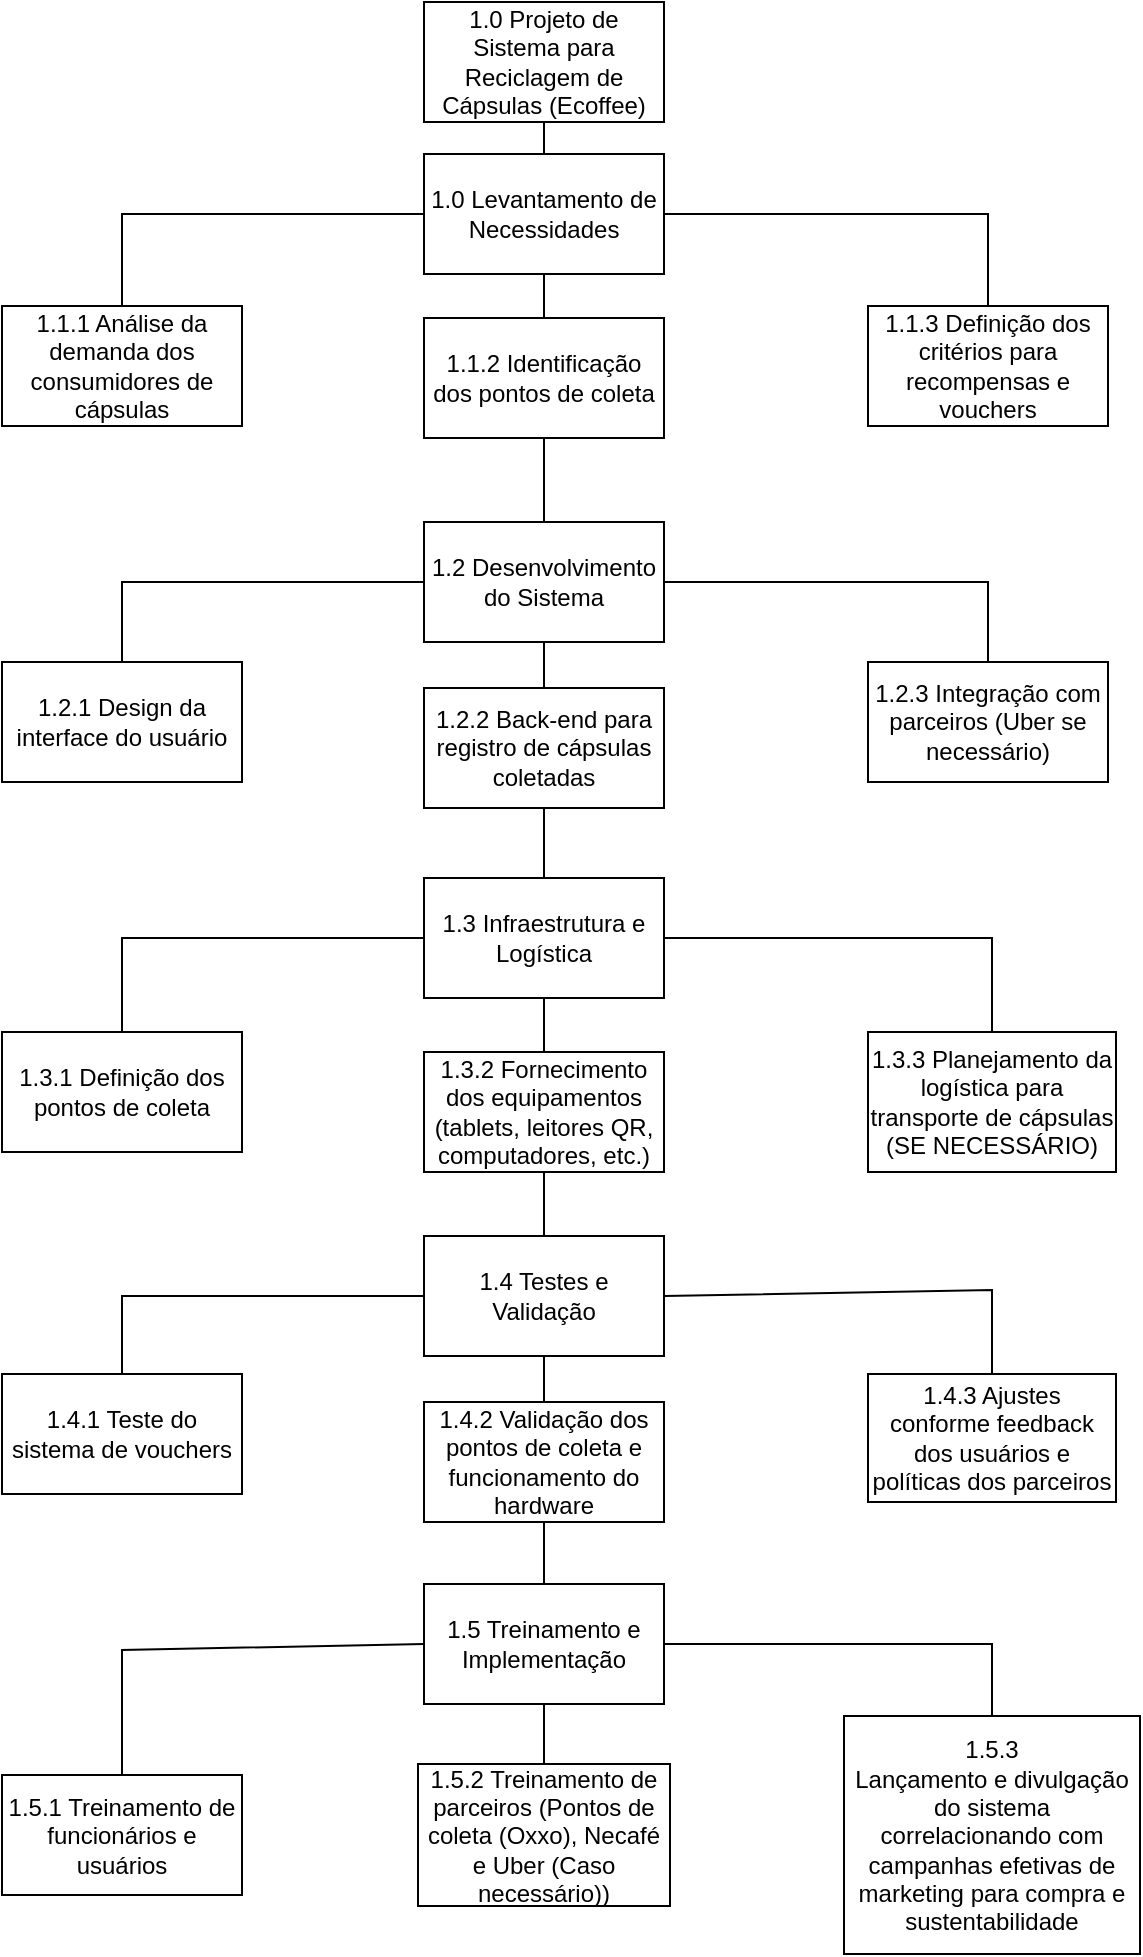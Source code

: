 <mxfile version="26.0.13">
  <diagram name="Página-1" id="lE2bsjMeWH7Ai2hMpkL_">
    <mxGraphModel dx="2087" dy="1367" grid="0" gridSize="10" guides="1" tooltips="1" connect="1" arrows="0" fold="1" page="0" pageScale="1" pageWidth="827" pageHeight="1169" math="0" shadow="0">
      <root>
        <mxCell id="0" />
        <mxCell id="1" parent="0" />
        <mxCell id="qWBX1nw5nNgjJxwkkeQn-27" style="edgeStyle=none;shape=connector;curved=0;rounded=0;orthogonalLoop=1;jettySize=auto;html=1;exitX=0.5;exitY=1;exitDx=0;exitDy=0;entryX=0.5;entryY=0;entryDx=0;entryDy=0;shadow=0;strokeColor=default;align=center;verticalAlign=middle;fontFamily=Helvetica;fontSize=12;fontColor=default;labelBackgroundColor=default;endArrow=none;flowAnimation=0;startFill=0;" edge="1" parent="1" source="qWBX1nw5nNgjJxwkkeQn-1" target="qWBX1nw5nNgjJxwkkeQn-2">
          <mxGeometry relative="1" as="geometry" />
        </mxCell>
        <mxCell id="qWBX1nw5nNgjJxwkkeQn-1" value="1.0 Projeto de Sistema para Reciclagem de Cápsulas (Ecoffee)" style="rounded=0;whiteSpace=wrap;html=1;strokeColor=default;" vertex="1" parent="1">
          <mxGeometry x="137" y="-127" width="120" height="60" as="geometry" />
        </mxCell>
        <mxCell id="qWBX1nw5nNgjJxwkkeQn-28" style="edgeStyle=none;shape=connector;curved=0;rounded=0;orthogonalLoop=1;jettySize=auto;html=1;exitX=0.5;exitY=1;exitDx=0;exitDy=0;entryX=0.5;entryY=0;entryDx=0;entryDy=0;shadow=0;strokeColor=default;align=center;verticalAlign=middle;fontFamily=Helvetica;fontSize=12;fontColor=default;labelBackgroundColor=default;endArrow=none;flowAnimation=0;startFill=0;" edge="1" parent="1" source="qWBX1nw5nNgjJxwkkeQn-2" target="qWBX1nw5nNgjJxwkkeQn-4">
          <mxGeometry relative="1" as="geometry" />
        </mxCell>
        <mxCell id="qWBX1nw5nNgjJxwkkeQn-29" style="edgeStyle=none;shape=connector;curved=0;rounded=0;orthogonalLoop=1;jettySize=auto;html=1;exitX=1;exitY=0.5;exitDx=0;exitDy=0;entryX=0.5;entryY=0;entryDx=0;entryDy=0;shadow=0;strokeColor=default;align=center;verticalAlign=middle;fontFamily=Helvetica;fontSize=12;fontColor=default;labelBackgroundColor=default;endArrow=none;flowAnimation=0;startFill=0;" edge="1" parent="1" source="qWBX1nw5nNgjJxwkkeQn-2" target="qWBX1nw5nNgjJxwkkeQn-5">
          <mxGeometry relative="1" as="geometry">
            <Array as="points">
              <mxPoint x="419" y="-21" />
            </Array>
          </mxGeometry>
        </mxCell>
        <mxCell id="qWBX1nw5nNgjJxwkkeQn-30" style="edgeStyle=none;shape=connector;curved=0;rounded=0;orthogonalLoop=1;jettySize=auto;html=1;exitX=0;exitY=0.5;exitDx=0;exitDy=0;entryX=0.5;entryY=0;entryDx=0;entryDy=0;shadow=0;strokeColor=default;align=center;verticalAlign=middle;fontFamily=Helvetica;fontSize=12;fontColor=default;labelBackgroundColor=default;endArrow=none;flowAnimation=0;startFill=0;" edge="1" parent="1" source="qWBX1nw5nNgjJxwkkeQn-2" target="qWBX1nw5nNgjJxwkkeQn-3">
          <mxGeometry relative="1" as="geometry">
            <Array as="points">
              <mxPoint x="-14" y="-21" />
            </Array>
          </mxGeometry>
        </mxCell>
        <mxCell id="qWBX1nw5nNgjJxwkkeQn-2" value="1.0 Levantamento de Necessidades" style="rounded=0;whiteSpace=wrap;html=1;" vertex="1" parent="1">
          <mxGeometry x="137" y="-51" width="120" height="60" as="geometry" />
        </mxCell>
        <mxCell id="qWBX1nw5nNgjJxwkkeQn-3" value="1.1.1 Análise da demanda dos consumidores de cápsulas" style="rounded=0;whiteSpace=wrap;html=1;" vertex="1" parent="1">
          <mxGeometry x="-74" y="25" width="120" height="60" as="geometry" />
        </mxCell>
        <mxCell id="qWBX1nw5nNgjJxwkkeQn-31" style="edgeStyle=none;shape=connector;curved=0;rounded=0;orthogonalLoop=1;jettySize=auto;html=1;exitX=0.5;exitY=1;exitDx=0;exitDy=0;entryX=0.5;entryY=0;entryDx=0;entryDy=0;shadow=0;strokeColor=default;align=center;verticalAlign=middle;fontFamily=Helvetica;fontSize=12;fontColor=default;labelBackgroundColor=default;endArrow=none;flowAnimation=0;startFill=0;" edge="1" parent="1" source="qWBX1nw5nNgjJxwkkeQn-4" target="qWBX1nw5nNgjJxwkkeQn-6">
          <mxGeometry relative="1" as="geometry" />
        </mxCell>
        <mxCell id="qWBX1nw5nNgjJxwkkeQn-4" value="1.1.2 Identificação dos pontos de coleta" style="rounded=0;whiteSpace=wrap;html=1;" vertex="1" parent="1">
          <mxGeometry x="137" y="31" width="120" height="60" as="geometry" />
        </mxCell>
        <mxCell id="qWBX1nw5nNgjJxwkkeQn-5" value="1.1.3 Definição dos critérios para recompensas e vouchers" style="rounded=0;whiteSpace=wrap;html=1;" vertex="1" parent="1">
          <mxGeometry x="359" y="25" width="120" height="60" as="geometry" />
        </mxCell>
        <mxCell id="qWBX1nw5nNgjJxwkkeQn-32" style="edgeStyle=none;shape=connector;curved=0;rounded=0;orthogonalLoop=1;jettySize=auto;html=1;exitX=1;exitY=0.5;exitDx=0;exitDy=0;entryX=0.5;entryY=0;entryDx=0;entryDy=0;shadow=0;strokeColor=default;align=center;verticalAlign=middle;fontFamily=Helvetica;fontSize=12;fontColor=default;labelBackgroundColor=default;endArrow=none;flowAnimation=0;startFill=0;" edge="1" parent="1" source="qWBX1nw5nNgjJxwkkeQn-6" target="qWBX1nw5nNgjJxwkkeQn-9">
          <mxGeometry relative="1" as="geometry">
            <Array as="points">
              <mxPoint x="419" y="163" />
            </Array>
          </mxGeometry>
        </mxCell>
        <mxCell id="qWBX1nw5nNgjJxwkkeQn-33" style="edgeStyle=none;shape=connector;curved=0;rounded=0;orthogonalLoop=1;jettySize=auto;html=1;exitX=0;exitY=0.5;exitDx=0;exitDy=0;entryX=0.5;entryY=0;entryDx=0;entryDy=0;shadow=0;strokeColor=default;align=center;verticalAlign=middle;fontFamily=Helvetica;fontSize=12;fontColor=default;labelBackgroundColor=default;endArrow=none;flowAnimation=0;startFill=0;" edge="1" parent="1" source="qWBX1nw5nNgjJxwkkeQn-6" target="qWBX1nw5nNgjJxwkkeQn-7">
          <mxGeometry relative="1" as="geometry">
            <Array as="points">
              <mxPoint x="-14" y="163" />
            </Array>
          </mxGeometry>
        </mxCell>
        <mxCell id="qWBX1nw5nNgjJxwkkeQn-34" style="edgeStyle=none;shape=connector;curved=0;rounded=0;orthogonalLoop=1;jettySize=auto;html=1;exitX=0.5;exitY=1;exitDx=0;exitDy=0;entryX=0.5;entryY=0;entryDx=0;entryDy=0;shadow=0;strokeColor=default;align=center;verticalAlign=middle;fontFamily=Helvetica;fontSize=12;fontColor=default;labelBackgroundColor=default;endArrow=none;flowAnimation=0;startFill=0;" edge="1" parent="1" source="qWBX1nw5nNgjJxwkkeQn-6" target="qWBX1nw5nNgjJxwkkeQn-8">
          <mxGeometry relative="1" as="geometry" />
        </mxCell>
        <mxCell id="qWBX1nw5nNgjJxwkkeQn-6" value="1.2 Desenvolvimento do Sistema" style="rounded=0;whiteSpace=wrap;html=1;" vertex="1" parent="1">
          <mxGeometry x="137" y="133" width="120" height="60" as="geometry" />
        </mxCell>
        <mxCell id="qWBX1nw5nNgjJxwkkeQn-7" value="1.2.1 Design da interface do usuário" style="rounded=0;whiteSpace=wrap;html=1;" vertex="1" parent="1">
          <mxGeometry x="-74" y="203" width="120" height="60" as="geometry" />
        </mxCell>
        <mxCell id="qWBX1nw5nNgjJxwkkeQn-35" style="edgeStyle=none;shape=connector;curved=0;rounded=0;orthogonalLoop=1;jettySize=auto;html=1;exitX=0.5;exitY=1;exitDx=0;exitDy=0;entryX=0.5;entryY=0;entryDx=0;entryDy=0;shadow=0;strokeColor=default;align=center;verticalAlign=middle;fontFamily=Helvetica;fontSize=12;fontColor=default;labelBackgroundColor=default;endArrow=none;flowAnimation=0;startFill=0;" edge="1" parent="1" source="qWBX1nw5nNgjJxwkkeQn-8" target="qWBX1nw5nNgjJxwkkeQn-10">
          <mxGeometry relative="1" as="geometry" />
        </mxCell>
        <mxCell id="qWBX1nw5nNgjJxwkkeQn-8" value="1.2.2 Back-end para registro de cápsulas coletadas" style="rounded=0;whiteSpace=wrap;html=1;" vertex="1" parent="1">
          <mxGeometry x="137" y="216" width="120" height="60" as="geometry" />
        </mxCell>
        <mxCell id="qWBX1nw5nNgjJxwkkeQn-9" value="1.2.3 Integração com parceiros (Uber se necessário)" style="rounded=0;whiteSpace=wrap;html=1;" vertex="1" parent="1">
          <mxGeometry x="359" y="203" width="120" height="60" as="geometry" />
        </mxCell>
        <mxCell id="qWBX1nw5nNgjJxwkkeQn-36" style="edgeStyle=none;shape=connector;curved=0;rounded=0;orthogonalLoop=1;jettySize=auto;html=1;exitX=0;exitY=0.5;exitDx=0;exitDy=0;entryX=0.5;entryY=0;entryDx=0;entryDy=0;shadow=0;strokeColor=default;align=center;verticalAlign=middle;fontFamily=Helvetica;fontSize=12;fontColor=default;labelBackgroundColor=default;endArrow=none;flowAnimation=0;startFill=0;" edge="1" parent="1" source="qWBX1nw5nNgjJxwkkeQn-10" target="qWBX1nw5nNgjJxwkkeQn-11">
          <mxGeometry relative="1" as="geometry">
            <Array as="points">
              <mxPoint x="-14" y="341" />
            </Array>
          </mxGeometry>
        </mxCell>
        <mxCell id="qWBX1nw5nNgjJxwkkeQn-37" style="edgeStyle=none;shape=connector;curved=0;rounded=0;orthogonalLoop=1;jettySize=auto;html=1;exitX=1;exitY=0.5;exitDx=0;exitDy=0;entryX=0.5;entryY=0;entryDx=0;entryDy=0;shadow=0;strokeColor=default;align=center;verticalAlign=middle;fontFamily=Helvetica;fontSize=12;fontColor=default;labelBackgroundColor=default;endArrow=none;flowAnimation=0;startFill=0;" edge="1" parent="1" source="qWBX1nw5nNgjJxwkkeQn-10" target="qWBX1nw5nNgjJxwkkeQn-13">
          <mxGeometry relative="1" as="geometry">
            <Array as="points">
              <mxPoint x="421" y="341" />
            </Array>
          </mxGeometry>
        </mxCell>
        <mxCell id="qWBX1nw5nNgjJxwkkeQn-38" style="edgeStyle=none;shape=connector;curved=0;rounded=0;orthogonalLoop=1;jettySize=auto;html=1;exitX=0.5;exitY=1;exitDx=0;exitDy=0;entryX=0.5;entryY=0;entryDx=0;entryDy=0;shadow=0;strokeColor=default;align=center;verticalAlign=middle;fontFamily=Helvetica;fontSize=12;fontColor=default;labelBackgroundColor=default;endArrow=none;flowAnimation=0;startFill=0;" edge="1" parent="1" source="qWBX1nw5nNgjJxwkkeQn-10" target="qWBX1nw5nNgjJxwkkeQn-12">
          <mxGeometry relative="1" as="geometry" />
        </mxCell>
        <mxCell id="qWBX1nw5nNgjJxwkkeQn-10" value="1.3 Infraestrutura e Logística" style="rounded=0;whiteSpace=wrap;html=1;" vertex="1" parent="1">
          <mxGeometry x="137" y="311" width="120" height="60" as="geometry" />
        </mxCell>
        <mxCell id="qWBX1nw5nNgjJxwkkeQn-11" value="1.3.1 Definição dos pontos de coleta" style="rounded=0;whiteSpace=wrap;html=1;" vertex="1" parent="1">
          <mxGeometry x="-74" y="388" width="120" height="60" as="geometry" />
        </mxCell>
        <mxCell id="qWBX1nw5nNgjJxwkkeQn-39" style="edgeStyle=none;shape=connector;curved=0;rounded=0;orthogonalLoop=1;jettySize=auto;html=1;exitX=0.5;exitY=1;exitDx=0;exitDy=0;shadow=0;strokeColor=default;align=center;verticalAlign=middle;fontFamily=Helvetica;fontSize=12;fontColor=default;labelBackgroundColor=default;endArrow=none;flowAnimation=0;startFill=0;" edge="1" parent="1" source="qWBX1nw5nNgjJxwkkeQn-12" target="qWBX1nw5nNgjJxwkkeQn-14">
          <mxGeometry relative="1" as="geometry" />
        </mxCell>
        <mxCell id="qWBX1nw5nNgjJxwkkeQn-12" value="1.3.2 Fornecimento dos equipamentos (tablets, leitores QR, computadores, etc.)" style="rounded=0;whiteSpace=wrap;html=1;" vertex="1" parent="1">
          <mxGeometry x="137" y="398" width="120" height="60" as="geometry" />
        </mxCell>
        <mxCell id="qWBX1nw5nNgjJxwkkeQn-13" value="1.3.3 Planejamento da logística para transporte de cápsulas (SE NECESSÁRIO)" style="rounded=0;whiteSpace=wrap;html=1;" vertex="1" parent="1">
          <mxGeometry x="359" y="388" width="124" height="70" as="geometry" />
        </mxCell>
        <mxCell id="qWBX1nw5nNgjJxwkkeQn-41" style="edgeStyle=none;shape=connector;curved=0;rounded=0;orthogonalLoop=1;jettySize=auto;html=1;exitX=1;exitY=0.5;exitDx=0;exitDy=0;entryX=0.5;entryY=0;entryDx=0;entryDy=0;shadow=0;strokeColor=default;align=center;verticalAlign=middle;fontFamily=Helvetica;fontSize=12;fontColor=default;labelBackgroundColor=default;endArrow=none;flowAnimation=0;startFill=0;" edge="1" parent="1" source="qWBX1nw5nNgjJxwkkeQn-14" target="qWBX1nw5nNgjJxwkkeQn-17">
          <mxGeometry relative="1" as="geometry">
            <Array as="points">
              <mxPoint x="421" y="517" />
            </Array>
          </mxGeometry>
        </mxCell>
        <mxCell id="qWBX1nw5nNgjJxwkkeQn-42" style="edgeStyle=none;shape=connector;curved=0;rounded=0;orthogonalLoop=1;jettySize=auto;html=1;exitX=0;exitY=0.5;exitDx=0;exitDy=0;entryX=0.5;entryY=0;entryDx=0;entryDy=0;shadow=0;strokeColor=default;align=center;verticalAlign=middle;fontFamily=Helvetica;fontSize=12;fontColor=default;labelBackgroundColor=default;endArrow=none;flowAnimation=0;startFill=0;" edge="1" parent="1" source="qWBX1nw5nNgjJxwkkeQn-14" target="qWBX1nw5nNgjJxwkkeQn-15">
          <mxGeometry relative="1" as="geometry">
            <Array as="points">
              <mxPoint x="-14" y="520" />
            </Array>
          </mxGeometry>
        </mxCell>
        <mxCell id="qWBX1nw5nNgjJxwkkeQn-43" style="edgeStyle=none;shape=connector;curved=0;rounded=0;orthogonalLoop=1;jettySize=auto;html=1;exitX=0.5;exitY=1;exitDx=0;exitDy=0;entryX=0.5;entryY=0;entryDx=0;entryDy=0;shadow=0;strokeColor=default;align=center;verticalAlign=middle;fontFamily=Helvetica;fontSize=12;fontColor=default;labelBackgroundColor=default;endArrow=none;flowAnimation=0;startFill=0;" edge="1" parent="1" source="qWBX1nw5nNgjJxwkkeQn-14" target="qWBX1nw5nNgjJxwkkeQn-16">
          <mxGeometry relative="1" as="geometry" />
        </mxCell>
        <mxCell id="qWBX1nw5nNgjJxwkkeQn-14" value="1.4 Testes e Validação" style="rounded=0;whiteSpace=wrap;html=1;" vertex="1" parent="1">
          <mxGeometry x="137" y="490" width="120" height="60" as="geometry" />
        </mxCell>
        <mxCell id="qWBX1nw5nNgjJxwkkeQn-15" value="1.4.1 Teste do sistema de vouchers" style="rounded=0;whiteSpace=wrap;html=1;" vertex="1" parent="1">
          <mxGeometry x="-74" y="559" width="120" height="60" as="geometry" />
        </mxCell>
        <mxCell id="qWBX1nw5nNgjJxwkkeQn-44" style="edgeStyle=none;shape=connector;curved=0;rounded=0;orthogonalLoop=1;jettySize=auto;html=1;exitX=0.5;exitY=1;exitDx=0;exitDy=0;entryX=0.5;entryY=0;entryDx=0;entryDy=0;shadow=0;strokeColor=default;align=center;verticalAlign=middle;fontFamily=Helvetica;fontSize=12;fontColor=default;labelBackgroundColor=default;endArrow=none;flowAnimation=0;startFill=0;" edge="1" parent="1" source="qWBX1nw5nNgjJxwkkeQn-16" target="qWBX1nw5nNgjJxwkkeQn-18">
          <mxGeometry relative="1" as="geometry" />
        </mxCell>
        <mxCell id="qWBX1nw5nNgjJxwkkeQn-16" value="1.4.2 Validação dos pontos de coleta e funcionamento do hardware" style="rounded=0;whiteSpace=wrap;html=1;" vertex="1" parent="1">
          <mxGeometry x="137" y="573" width="120" height="60" as="geometry" />
        </mxCell>
        <mxCell id="qWBX1nw5nNgjJxwkkeQn-17" value="1.4.3 Ajustes conforme feedback dos usuários e políticas dos parceiros" style="rounded=0;whiteSpace=wrap;html=1;" vertex="1" parent="1">
          <mxGeometry x="359" y="559" width="124" height="64" as="geometry" />
        </mxCell>
        <mxCell id="qWBX1nw5nNgjJxwkkeQn-45" style="edgeStyle=none;shape=connector;curved=0;rounded=0;orthogonalLoop=1;jettySize=auto;html=1;exitX=1;exitY=0.5;exitDx=0;exitDy=0;entryX=0.5;entryY=0;entryDx=0;entryDy=0;shadow=0;strokeColor=default;align=center;verticalAlign=middle;fontFamily=Helvetica;fontSize=12;fontColor=default;labelBackgroundColor=default;endArrow=none;flowAnimation=0;startFill=0;" edge="1" parent="1" source="qWBX1nw5nNgjJxwkkeQn-18" target="qWBX1nw5nNgjJxwkkeQn-21">
          <mxGeometry relative="1" as="geometry">
            <Array as="points">
              <mxPoint x="421" y="694" />
            </Array>
          </mxGeometry>
        </mxCell>
        <mxCell id="qWBX1nw5nNgjJxwkkeQn-46" style="edgeStyle=none;shape=connector;curved=0;rounded=0;orthogonalLoop=1;jettySize=auto;html=1;exitX=0.5;exitY=1;exitDx=0;exitDy=0;entryX=0.5;entryY=0;entryDx=0;entryDy=0;shadow=0;strokeColor=default;align=center;verticalAlign=middle;fontFamily=Helvetica;fontSize=12;fontColor=default;labelBackgroundColor=default;endArrow=none;flowAnimation=0;startFill=0;" edge="1" parent="1" source="qWBX1nw5nNgjJxwkkeQn-18" target="qWBX1nw5nNgjJxwkkeQn-20">
          <mxGeometry relative="1" as="geometry" />
        </mxCell>
        <mxCell id="qWBX1nw5nNgjJxwkkeQn-47" style="edgeStyle=none;shape=connector;curved=0;rounded=0;orthogonalLoop=1;jettySize=auto;html=1;exitX=0;exitY=0.5;exitDx=0;exitDy=0;entryX=0.5;entryY=0;entryDx=0;entryDy=0;shadow=0;strokeColor=default;align=center;verticalAlign=middle;fontFamily=Helvetica;fontSize=12;fontColor=default;labelBackgroundColor=default;endArrow=none;flowAnimation=0;startFill=0;" edge="1" parent="1" source="qWBX1nw5nNgjJxwkkeQn-18" target="qWBX1nw5nNgjJxwkkeQn-19">
          <mxGeometry relative="1" as="geometry">
            <Array as="points">
              <mxPoint x="-14" y="697" />
            </Array>
          </mxGeometry>
        </mxCell>
        <mxCell id="qWBX1nw5nNgjJxwkkeQn-18" value="1.5 Treinamento e Implementação" style="rounded=0;whiteSpace=wrap;html=1;" vertex="1" parent="1">
          <mxGeometry x="137" y="664" width="120" height="60" as="geometry" />
        </mxCell>
        <mxCell id="qWBX1nw5nNgjJxwkkeQn-19" value="1.5.1 Treinamento de funcionários e usuários" style="rounded=0;whiteSpace=wrap;html=1;" vertex="1" parent="1">
          <mxGeometry x="-74" y="759.5" width="120" height="60" as="geometry" />
        </mxCell>
        <mxCell id="qWBX1nw5nNgjJxwkkeQn-20" value="1.5.2 Treinamento de parceiros (Pontos de coleta (Oxxo), Necafé e Uber (Caso necessário))" style="rounded=0;whiteSpace=wrap;html=1;" vertex="1" parent="1">
          <mxGeometry x="134" y="754" width="126" height="71" as="geometry" />
        </mxCell>
        <mxCell id="qWBX1nw5nNgjJxwkkeQn-21" value="1.5.3&lt;div&gt;Lançamento e divulgação do sistema correlacionando com campanhas efetivas de marketing para compra e sustentabilidade&lt;/div&gt;" style="rounded=0;whiteSpace=wrap;html=1;" vertex="1" parent="1">
          <mxGeometry x="347" y="730" width="148" height="119" as="geometry" />
        </mxCell>
      </root>
    </mxGraphModel>
  </diagram>
</mxfile>
